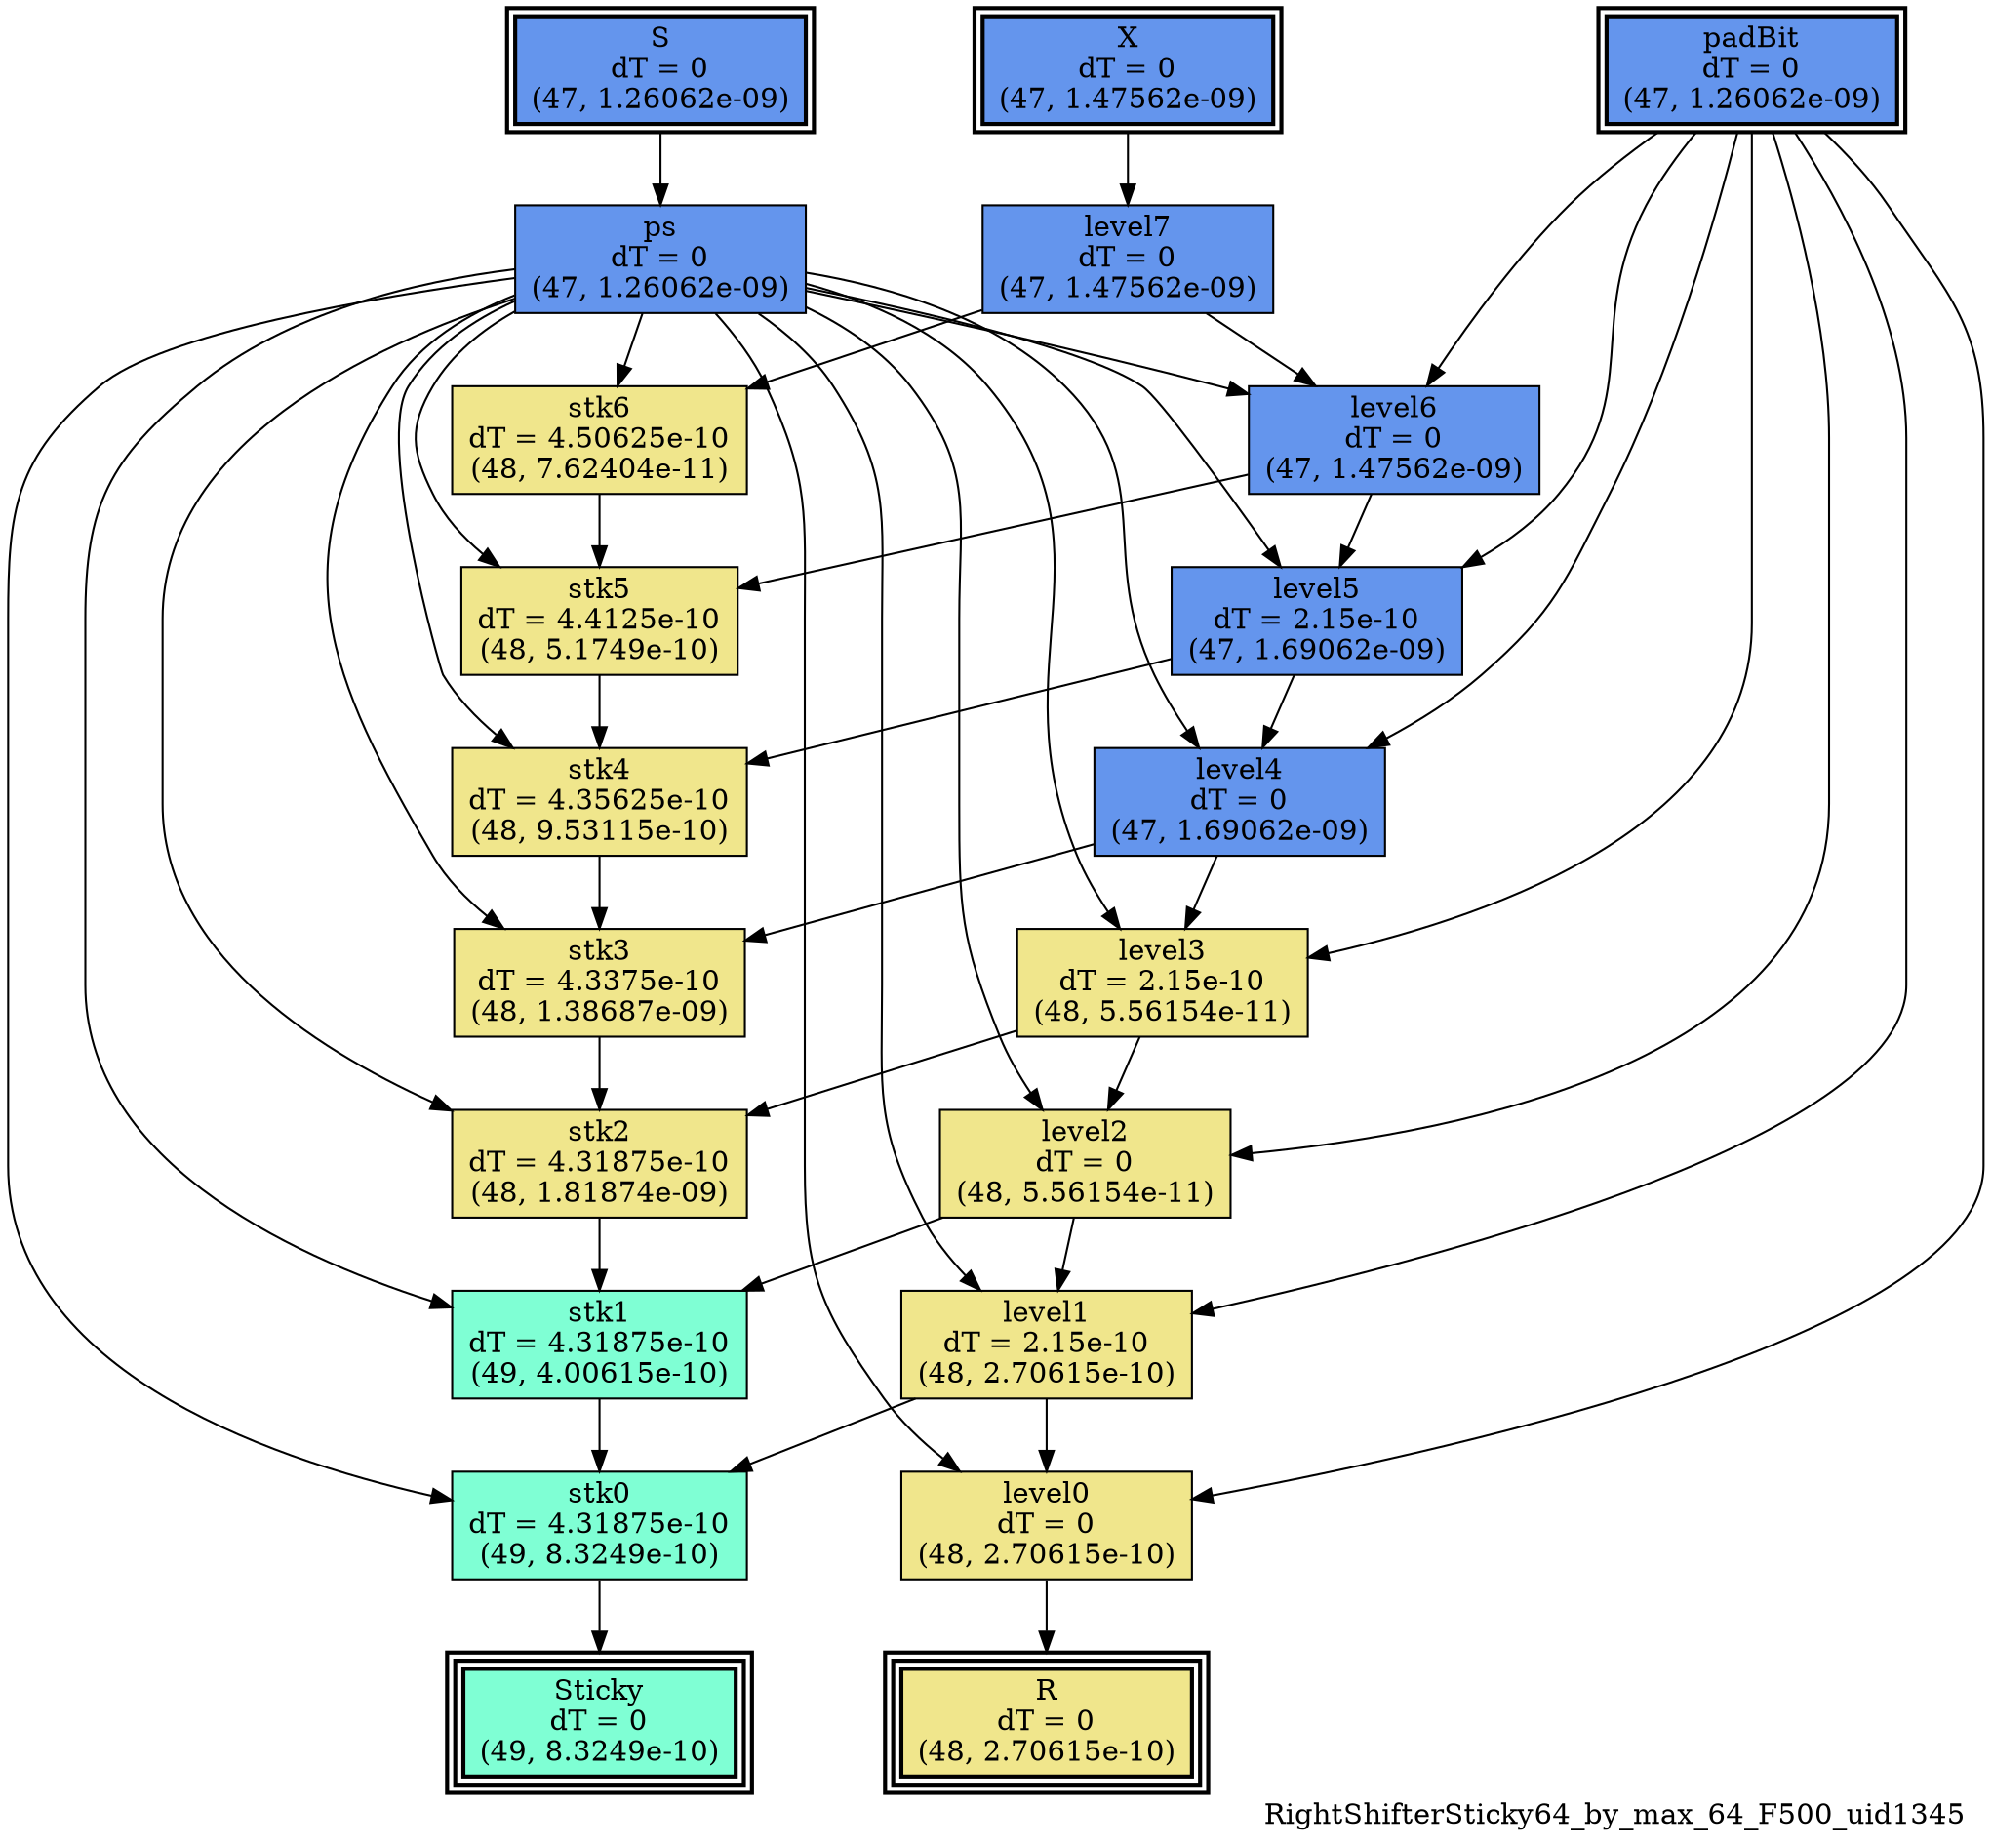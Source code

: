 digraph RightShifterSticky64_by_max_64_F500_uid1345
{
	//graph drawing options
	label=RightShifterSticky64_by_max_64_F500_uid1345;
	labelloc=bottom;
	labeljust=right;
	ratio=auto;
	nodesep=0.25;
	ranksep=0.5;

	//input/output signals of operator RightShifterSticky64_by_max_64_F500_uid1345
	X__RightShifterSticky64_by_max_64_F500_uid1345 [ label="X\ndT = 0\n(47, 1.47562e-09)", shape=box, color=black, style="bold, filled", fillcolor=cornflowerblue, peripheries=2 ];
	S__RightShifterSticky64_by_max_64_F500_uid1345 [ label="S\ndT = 0\n(47, 1.26062e-09)", shape=box, color=black, style="bold, filled", fillcolor=cornflowerblue, peripheries=2 ];
	padBit__RightShifterSticky64_by_max_64_F500_uid1345 [ label="padBit\ndT = 0\n(47, 1.26062e-09)", shape=box, color=black, style="bold, filled", fillcolor=cornflowerblue, peripheries=2 ];
	R__RightShifterSticky64_by_max_64_F500_uid1345 [ label="R\ndT = 0\n(48, 2.70615e-10)", shape=box, color=black, style="bold, filled", fillcolor=khaki, peripheries=3 ];
	Sticky__RightShifterSticky64_by_max_64_F500_uid1345 [ label="Sticky\ndT = 0\n(49, 8.3249e-10)", shape=box, color=black, style="bold, filled", fillcolor=aquamarine, peripheries=3 ];
	{rank=same X__RightShifterSticky64_by_max_64_F500_uid1345, S__RightShifterSticky64_by_max_64_F500_uid1345, padBit__RightShifterSticky64_by_max_64_F500_uid1345};
	{rank=same R__RightShifterSticky64_by_max_64_F500_uid1345, Sticky__RightShifterSticky64_by_max_64_F500_uid1345};
	//internal signals of operator RightShifterSticky64_by_max_64_F500_uid1345
	ps__RightShifterSticky64_by_max_64_F500_uid1345 [ label="ps\ndT = 0\n(47, 1.26062e-09)", shape=box, color=black, style=filled, fillcolor=cornflowerblue, peripheries=1 ];
	level7__RightShifterSticky64_by_max_64_F500_uid1345 [ label="level7\ndT = 0\n(47, 1.47562e-09)", shape=box, color=black, style=filled, fillcolor=cornflowerblue, peripheries=1 ];
	stk6__RightShifterSticky64_by_max_64_F500_uid1345 [ label="stk6\ndT = 4.50625e-10\n(48, 7.62404e-11)", shape=box, color=black, style=filled, fillcolor=khaki, peripheries=1 ];
	level6__RightShifterSticky64_by_max_64_F500_uid1345 [ label="level6\ndT = 0\n(47, 1.47562e-09)", shape=box, color=black, style=filled, fillcolor=cornflowerblue, peripheries=1 ];
	stk5__RightShifterSticky64_by_max_64_F500_uid1345 [ label="stk5\ndT = 4.4125e-10\n(48, 5.1749e-10)", shape=box, color=black, style=filled, fillcolor=khaki, peripheries=1 ];
	level5__RightShifterSticky64_by_max_64_F500_uid1345 [ label="level5\ndT = 2.15e-10\n(47, 1.69062e-09)", shape=box, color=black, style=filled, fillcolor=cornflowerblue, peripheries=1 ];
	stk4__RightShifterSticky64_by_max_64_F500_uid1345 [ label="stk4\ndT = 4.35625e-10\n(48, 9.53115e-10)", shape=box, color=black, style=filled, fillcolor=khaki, peripheries=1 ];
	level4__RightShifterSticky64_by_max_64_F500_uid1345 [ label="level4\ndT = 0\n(47, 1.69062e-09)", shape=box, color=black, style=filled, fillcolor=cornflowerblue, peripheries=1 ];
	stk3__RightShifterSticky64_by_max_64_F500_uid1345 [ label="stk3\ndT = 4.3375e-10\n(48, 1.38687e-09)", shape=box, color=black, style=filled, fillcolor=khaki, peripheries=1 ];
	level3__RightShifterSticky64_by_max_64_F500_uid1345 [ label="level3\ndT = 2.15e-10\n(48, 5.56154e-11)", shape=box, color=black, style=filled, fillcolor=khaki, peripheries=1 ];
	stk2__RightShifterSticky64_by_max_64_F500_uid1345 [ label="stk2\ndT = 4.31875e-10\n(48, 1.81874e-09)", shape=box, color=black, style=filled, fillcolor=khaki, peripheries=1 ];
	level2__RightShifterSticky64_by_max_64_F500_uid1345 [ label="level2\ndT = 0\n(48, 5.56154e-11)", shape=box, color=black, style=filled, fillcolor=khaki, peripheries=1 ];
	stk1__RightShifterSticky64_by_max_64_F500_uid1345 [ label="stk1\ndT = 4.31875e-10\n(49, 4.00615e-10)", shape=box, color=black, style=filled, fillcolor=aquamarine, peripheries=1 ];
	level1__RightShifterSticky64_by_max_64_F500_uid1345 [ label="level1\ndT = 2.15e-10\n(48, 2.70615e-10)", shape=box, color=black, style=filled, fillcolor=khaki, peripheries=1 ];
	stk0__RightShifterSticky64_by_max_64_F500_uid1345 [ label="stk0\ndT = 4.31875e-10\n(49, 8.3249e-10)", shape=box, color=black, style=filled, fillcolor=aquamarine, peripheries=1 ];
	level0__RightShifterSticky64_by_max_64_F500_uid1345 [ label="level0\ndT = 0\n(48, 2.70615e-10)", shape=box, color=black, style=filled, fillcolor=khaki, peripheries=1 ];

	//subcomponents of operator RightShifterSticky64_by_max_64_F500_uid1345

	//input and internal signal connections of operator RightShifterSticky64_by_max_64_F500_uid1345
	X__RightShifterSticky64_by_max_64_F500_uid1345 -> level7__RightShifterSticky64_by_max_64_F500_uid1345 [ arrowhead=normal, arrowsize=1.0, arrowtail=normal, color=black, dir=forward  ];
	S__RightShifterSticky64_by_max_64_F500_uid1345 -> ps__RightShifterSticky64_by_max_64_F500_uid1345 [ arrowhead=normal, arrowsize=1.0, arrowtail=normal, color=black, dir=forward  ];
	padBit__RightShifterSticky64_by_max_64_F500_uid1345 -> level6__RightShifterSticky64_by_max_64_F500_uid1345 [ arrowhead=normal, arrowsize=1.0, arrowtail=normal, color=black, dir=forward  ];
	padBit__RightShifterSticky64_by_max_64_F500_uid1345 -> level5__RightShifterSticky64_by_max_64_F500_uid1345 [ arrowhead=normal, arrowsize=1.0, arrowtail=normal, color=black, dir=forward  ];
	padBit__RightShifterSticky64_by_max_64_F500_uid1345 -> level4__RightShifterSticky64_by_max_64_F500_uid1345 [ arrowhead=normal, arrowsize=1.0, arrowtail=normal, color=black, dir=forward  ];
	padBit__RightShifterSticky64_by_max_64_F500_uid1345 -> level3__RightShifterSticky64_by_max_64_F500_uid1345 [ arrowhead=normal, arrowsize=1.0, arrowtail=normal, color=black, dir=forward  ];
	padBit__RightShifterSticky64_by_max_64_F500_uid1345 -> level2__RightShifterSticky64_by_max_64_F500_uid1345 [ arrowhead=normal, arrowsize=1.0, arrowtail=normal, color=black, dir=forward  ];
	padBit__RightShifterSticky64_by_max_64_F500_uid1345 -> level1__RightShifterSticky64_by_max_64_F500_uid1345 [ arrowhead=normal, arrowsize=1.0, arrowtail=normal, color=black, dir=forward  ];
	padBit__RightShifterSticky64_by_max_64_F500_uid1345 -> level0__RightShifterSticky64_by_max_64_F500_uid1345 [ arrowhead=normal, arrowsize=1.0, arrowtail=normal, color=black, dir=forward  ];
	ps__RightShifterSticky64_by_max_64_F500_uid1345 -> stk6__RightShifterSticky64_by_max_64_F500_uid1345 [ arrowhead=normal, arrowsize=1.0, arrowtail=normal, color=black, dir=forward  ];
	ps__RightShifterSticky64_by_max_64_F500_uid1345 -> level6__RightShifterSticky64_by_max_64_F500_uid1345 [ arrowhead=normal, arrowsize=1.0, arrowtail=normal, color=black, dir=forward  ];
	ps__RightShifterSticky64_by_max_64_F500_uid1345 -> stk5__RightShifterSticky64_by_max_64_F500_uid1345 [ arrowhead=normal, arrowsize=1.0, arrowtail=normal, color=black, dir=forward  ];
	ps__RightShifterSticky64_by_max_64_F500_uid1345 -> level5__RightShifterSticky64_by_max_64_F500_uid1345 [ arrowhead=normal, arrowsize=1.0, arrowtail=normal, color=black, dir=forward  ];
	ps__RightShifterSticky64_by_max_64_F500_uid1345 -> stk4__RightShifterSticky64_by_max_64_F500_uid1345 [ arrowhead=normal, arrowsize=1.0, arrowtail=normal, color=black, dir=forward  ];
	ps__RightShifterSticky64_by_max_64_F500_uid1345 -> level4__RightShifterSticky64_by_max_64_F500_uid1345 [ arrowhead=normal, arrowsize=1.0, arrowtail=normal, color=black, dir=forward  ];
	ps__RightShifterSticky64_by_max_64_F500_uid1345 -> stk3__RightShifterSticky64_by_max_64_F500_uid1345 [ arrowhead=normal, arrowsize=1.0, arrowtail=normal, color=black, dir=forward  ];
	ps__RightShifterSticky64_by_max_64_F500_uid1345 -> level3__RightShifterSticky64_by_max_64_F500_uid1345 [ arrowhead=normal, arrowsize=1.0, arrowtail=normal, color=black, dir=forward  ];
	ps__RightShifterSticky64_by_max_64_F500_uid1345 -> stk2__RightShifterSticky64_by_max_64_F500_uid1345 [ arrowhead=normal, arrowsize=1.0, arrowtail=normal, color=black, dir=forward  ];
	ps__RightShifterSticky64_by_max_64_F500_uid1345 -> level2__RightShifterSticky64_by_max_64_F500_uid1345 [ arrowhead=normal, arrowsize=1.0, arrowtail=normal, color=black, dir=forward  ];
	ps__RightShifterSticky64_by_max_64_F500_uid1345 -> stk1__RightShifterSticky64_by_max_64_F500_uid1345 [ arrowhead=normal, arrowsize=1.0, arrowtail=normal, color=black, dir=forward  ];
	ps__RightShifterSticky64_by_max_64_F500_uid1345 -> level1__RightShifterSticky64_by_max_64_F500_uid1345 [ arrowhead=normal, arrowsize=1.0, arrowtail=normal, color=black, dir=forward  ];
	ps__RightShifterSticky64_by_max_64_F500_uid1345 -> stk0__RightShifterSticky64_by_max_64_F500_uid1345 [ arrowhead=normal, arrowsize=1.0, arrowtail=normal, color=black, dir=forward  ];
	ps__RightShifterSticky64_by_max_64_F500_uid1345 -> level0__RightShifterSticky64_by_max_64_F500_uid1345 [ arrowhead=normal, arrowsize=1.0, arrowtail=normal, color=black, dir=forward  ];
	level7__RightShifterSticky64_by_max_64_F500_uid1345 -> stk6__RightShifterSticky64_by_max_64_F500_uid1345 [ arrowhead=normal, arrowsize=1.0, arrowtail=normal, color=black, dir=forward  ];
	level7__RightShifterSticky64_by_max_64_F500_uid1345 -> level6__RightShifterSticky64_by_max_64_F500_uid1345 [ arrowhead=normal, arrowsize=1.0, arrowtail=normal, color=black, dir=forward  ];
	stk6__RightShifterSticky64_by_max_64_F500_uid1345 -> stk5__RightShifterSticky64_by_max_64_F500_uid1345 [ arrowhead=normal, arrowsize=1.0, arrowtail=normal, color=black, dir=forward  ];
	level6__RightShifterSticky64_by_max_64_F500_uid1345 -> stk5__RightShifterSticky64_by_max_64_F500_uid1345 [ arrowhead=normal, arrowsize=1.0, arrowtail=normal, color=black, dir=forward  ];
	level6__RightShifterSticky64_by_max_64_F500_uid1345 -> level5__RightShifterSticky64_by_max_64_F500_uid1345 [ arrowhead=normal, arrowsize=1.0, arrowtail=normal, color=black, dir=forward  ];
	stk5__RightShifterSticky64_by_max_64_F500_uid1345 -> stk4__RightShifterSticky64_by_max_64_F500_uid1345 [ arrowhead=normal, arrowsize=1.0, arrowtail=normal, color=black, dir=forward  ];
	level5__RightShifterSticky64_by_max_64_F500_uid1345 -> stk4__RightShifterSticky64_by_max_64_F500_uid1345 [ arrowhead=normal, arrowsize=1.0, arrowtail=normal, color=black, dir=forward  ];
	level5__RightShifterSticky64_by_max_64_F500_uid1345 -> level4__RightShifterSticky64_by_max_64_F500_uid1345 [ arrowhead=normal, arrowsize=1.0, arrowtail=normal, color=black, dir=forward  ];
	stk4__RightShifterSticky64_by_max_64_F500_uid1345 -> stk3__RightShifterSticky64_by_max_64_F500_uid1345 [ arrowhead=normal, arrowsize=1.0, arrowtail=normal, color=black, dir=forward  ];
	level4__RightShifterSticky64_by_max_64_F500_uid1345 -> stk3__RightShifterSticky64_by_max_64_F500_uid1345 [ arrowhead=normal, arrowsize=1.0, arrowtail=normal, color=black, dir=forward  ];
	level4__RightShifterSticky64_by_max_64_F500_uid1345 -> level3__RightShifterSticky64_by_max_64_F500_uid1345 [ arrowhead=normal, arrowsize=1.0, arrowtail=normal, color=black, dir=forward  ];
	stk3__RightShifterSticky64_by_max_64_F500_uid1345 -> stk2__RightShifterSticky64_by_max_64_F500_uid1345 [ arrowhead=normal, arrowsize=1.0, arrowtail=normal, color=black, dir=forward  ];
	level3__RightShifterSticky64_by_max_64_F500_uid1345 -> stk2__RightShifterSticky64_by_max_64_F500_uid1345 [ arrowhead=normal, arrowsize=1.0, arrowtail=normal, color=black, dir=forward  ];
	level3__RightShifterSticky64_by_max_64_F500_uid1345 -> level2__RightShifterSticky64_by_max_64_F500_uid1345 [ arrowhead=normal, arrowsize=1.0, arrowtail=normal, color=black, dir=forward  ];
	stk2__RightShifterSticky64_by_max_64_F500_uid1345 -> stk1__RightShifterSticky64_by_max_64_F500_uid1345 [ arrowhead=normal, arrowsize=1.0, arrowtail=normal, color=black, dir=forward  ];
	level2__RightShifterSticky64_by_max_64_F500_uid1345 -> stk1__RightShifterSticky64_by_max_64_F500_uid1345 [ arrowhead=normal, arrowsize=1.0, arrowtail=normal, color=black, dir=forward  ];
	level2__RightShifterSticky64_by_max_64_F500_uid1345 -> level1__RightShifterSticky64_by_max_64_F500_uid1345 [ arrowhead=normal, arrowsize=1.0, arrowtail=normal, color=black, dir=forward  ];
	stk1__RightShifterSticky64_by_max_64_F500_uid1345 -> stk0__RightShifterSticky64_by_max_64_F500_uid1345 [ arrowhead=normal, arrowsize=1.0, arrowtail=normal, color=black, dir=forward  ];
	level1__RightShifterSticky64_by_max_64_F500_uid1345 -> stk0__RightShifterSticky64_by_max_64_F500_uid1345 [ arrowhead=normal, arrowsize=1.0, arrowtail=normal, color=black, dir=forward  ];
	level1__RightShifterSticky64_by_max_64_F500_uid1345 -> level0__RightShifterSticky64_by_max_64_F500_uid1345 [ arrowhead=normal, arrowsize=1.0, arrowtail=normal, color=black, dir=forward  ];
	stk0__RightShifterSticky64_by_max_64_F500_uid1345 -> Sticky__RightShifterSticky64_by_max_64_F500_uid1345 [ arrowhead=normal, arrowsize=1.0, arrowtail=normal, color=black, dir=forward  ];
	level0__RightShifterSticky64_by_max_64_F500_uid1345 -> R__RightShifterSticky64_by_max_64_F500_uid1345 [ arrowhead=normal, arrowsize=1.0, arrowtail=normal, color=black, dir=forward  ];
}

